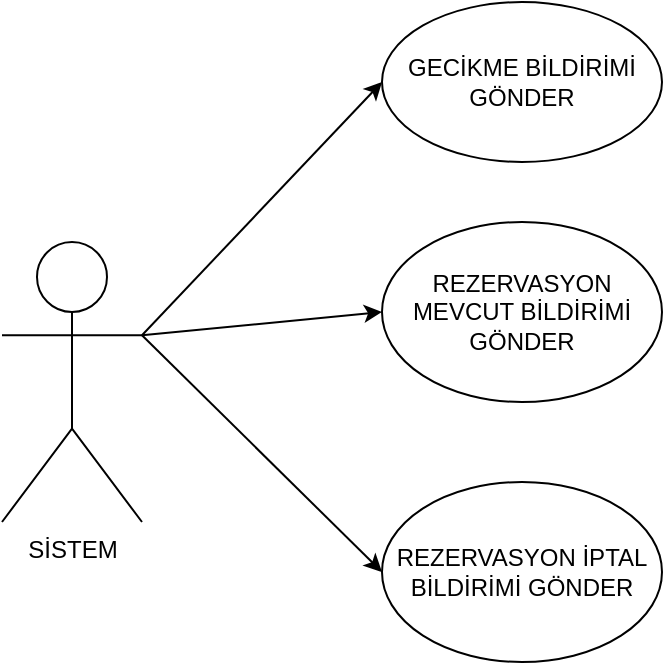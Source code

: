 <mxfile version="17.4.5" type="device"><diagram id="vsD0CVLCL5qUQBvgXeAh" name="Page-1"><mxGraphModel dx="418" dy="445" grid="1" gridSize="10" guides="1" tooltips="1" connect="1" arrows="1" fold="1" page="1" pageScale="1" pageWidth="827" pageHeight="1169" math="0" shadow="0"><root><mxCell id="0"/><mxCell id="1" parent="0"/><mxCell id="MOLzdLe_eTa1aZi5ZoBn-1" value="&lt;font style=&quot;vertical-align: inherit&quot;&gt;&lt;font style=&quot;vertical-align: inherit&quot;&gt;SİSTEM&lt;/font&gt;&lt;/font&gt;" style="shape=umlActor;html=1;verticalLabelPosition=bottom;verticalAlign=top;align=center;" vertex="1" parent="1"><mxGeometry x="60" y="170" width="70" height="140" as="geometry"/></mxCell><mxCell id="MOLzdLe_eTa1aZi5ZoBn-2" value="&lt;font style=&quot;vertical-align: inherit&quot;&gt;&lt;font style=&quot;vertical-align: inherit&quot;&gt;REZERVASYON İPTAL BİLDİRİMİ GÖNDER&lt;/font&gt;&lt;/font&gt;" style="ellipse;whiteSpace=wrap;html=1;" vertex="1" parent="1"><mxGeometry x="250" y="290" width="140" height="90" as="geometry"/></mxCell><mxCell id="MOLzdLe_eTa1aZi5ZoBn-3" value="&lt;font style=&quot;vertical-align: inherit&quot;&gt;&lt;font style=&quot;vertical-align: inherit&quot;&gt;&lt;font style=&quot;vertical-align: inherit&quot;&gt;&lt;font style=&quot;vertical-align: inherit&quot;&gt;REZERVASYON MEVCUT BİLDİRİMİ GÖNDER&lt;/font&gt;&lt;/font&gt;&lt;/font&gt;&lt;/font&gt;" style="ellipse;whiteSpace=wrap;html=1;" vertex="1" parent="1"><mxGeometry x="250" y="160" width="140" height="90" as="geometry"/></mxCell><mxCell id="MOLzdLe_eTa1aZi5ZoBn-4" value="&lt;font style=&quot;vertical-align: inherit&quot;&gt;&lt;font style=&quot;vertical-align: inherit&quot;&gt;GECİKME BİLDİRİMİ GÖNDER&lt;/font&gt;&lt;/font&gt;" style="ellipse;whiteSpace=wrap;html=1;" vertex="1" parent="1"><mxGeometry x="250" y="50" width="140" height="80" as="geometry"/></mxCell><mxCell id="MOLzdLe_eTa1aZi5ZoBn-7" value="" style="endArrow=classic;html=1;rounded=0;entryX=0;entryY=0.5;entryDx=0;entryDy=0;exitX=1;exitY=0.333;exitDx=0;exitDy=0;exitPerimeter=0;" edge="1" parent="1" source="MOLzdLe_eTa1aZi5ZoBn-1" target="MOLzdLe_eTa1aZi5ZoBn-4"><mxGeometry width="50" height="50" relative="1" as="geometry"><mxPoint x="130" y="210" as="sourcePoint"/><mxPoint x="180" y="160" as="targetPoint"/></mxGeometry></mxCell><mxCell id="MOLzdLe_eTa1aZi5ZoBn-8" value="" style="endArrow=classic;html=1;rounded=0;exitX=1;exitY=0.333;exitDx=0;exitDy=0;exitPerimeter=0;entryX=0;entryY=0.5;entryDx=0;entryDy=0;" edge="1" parent="1" source="MOLzdLe_eTa1aZi5ZoBn-1" target="MOLzdLe_eTa1aZi5ZoBn-2"><mxGeometry width="50" height="50" relative="1" as="geometry"><mxPoint x="180" y="330" as="sourcePoint"/><mxPoint x="230" y="280" as="targetPoint"/></mxGeometry></mxCell><mxCell id="MOLzdLe_eTa1aZi5ZoBn-9" value="" style="endArrow=classic;html=1;rounded=0;exitX=1;exitY=0.333;exitDx=0;exitDy=0;exitPerimeter=0;entryX=0;entryY=0.5;entryDx=0;entryDy=0;" edge="1" parent="1" source="MOLzdLe_eTa1aZi5ZoBn-1" target="MOLzdLe_eTa1aZi5ZoBn-3"><mxGeometry width="50" height="50" relative="1" as="geometry"><mxPoint x="160" y="260" as="sourcePoint"/><mxPoint x="210" y="210" as="targetPoint"/></mxGeometry></mxCell></root></mxGraphModel></diagram></mxfile>